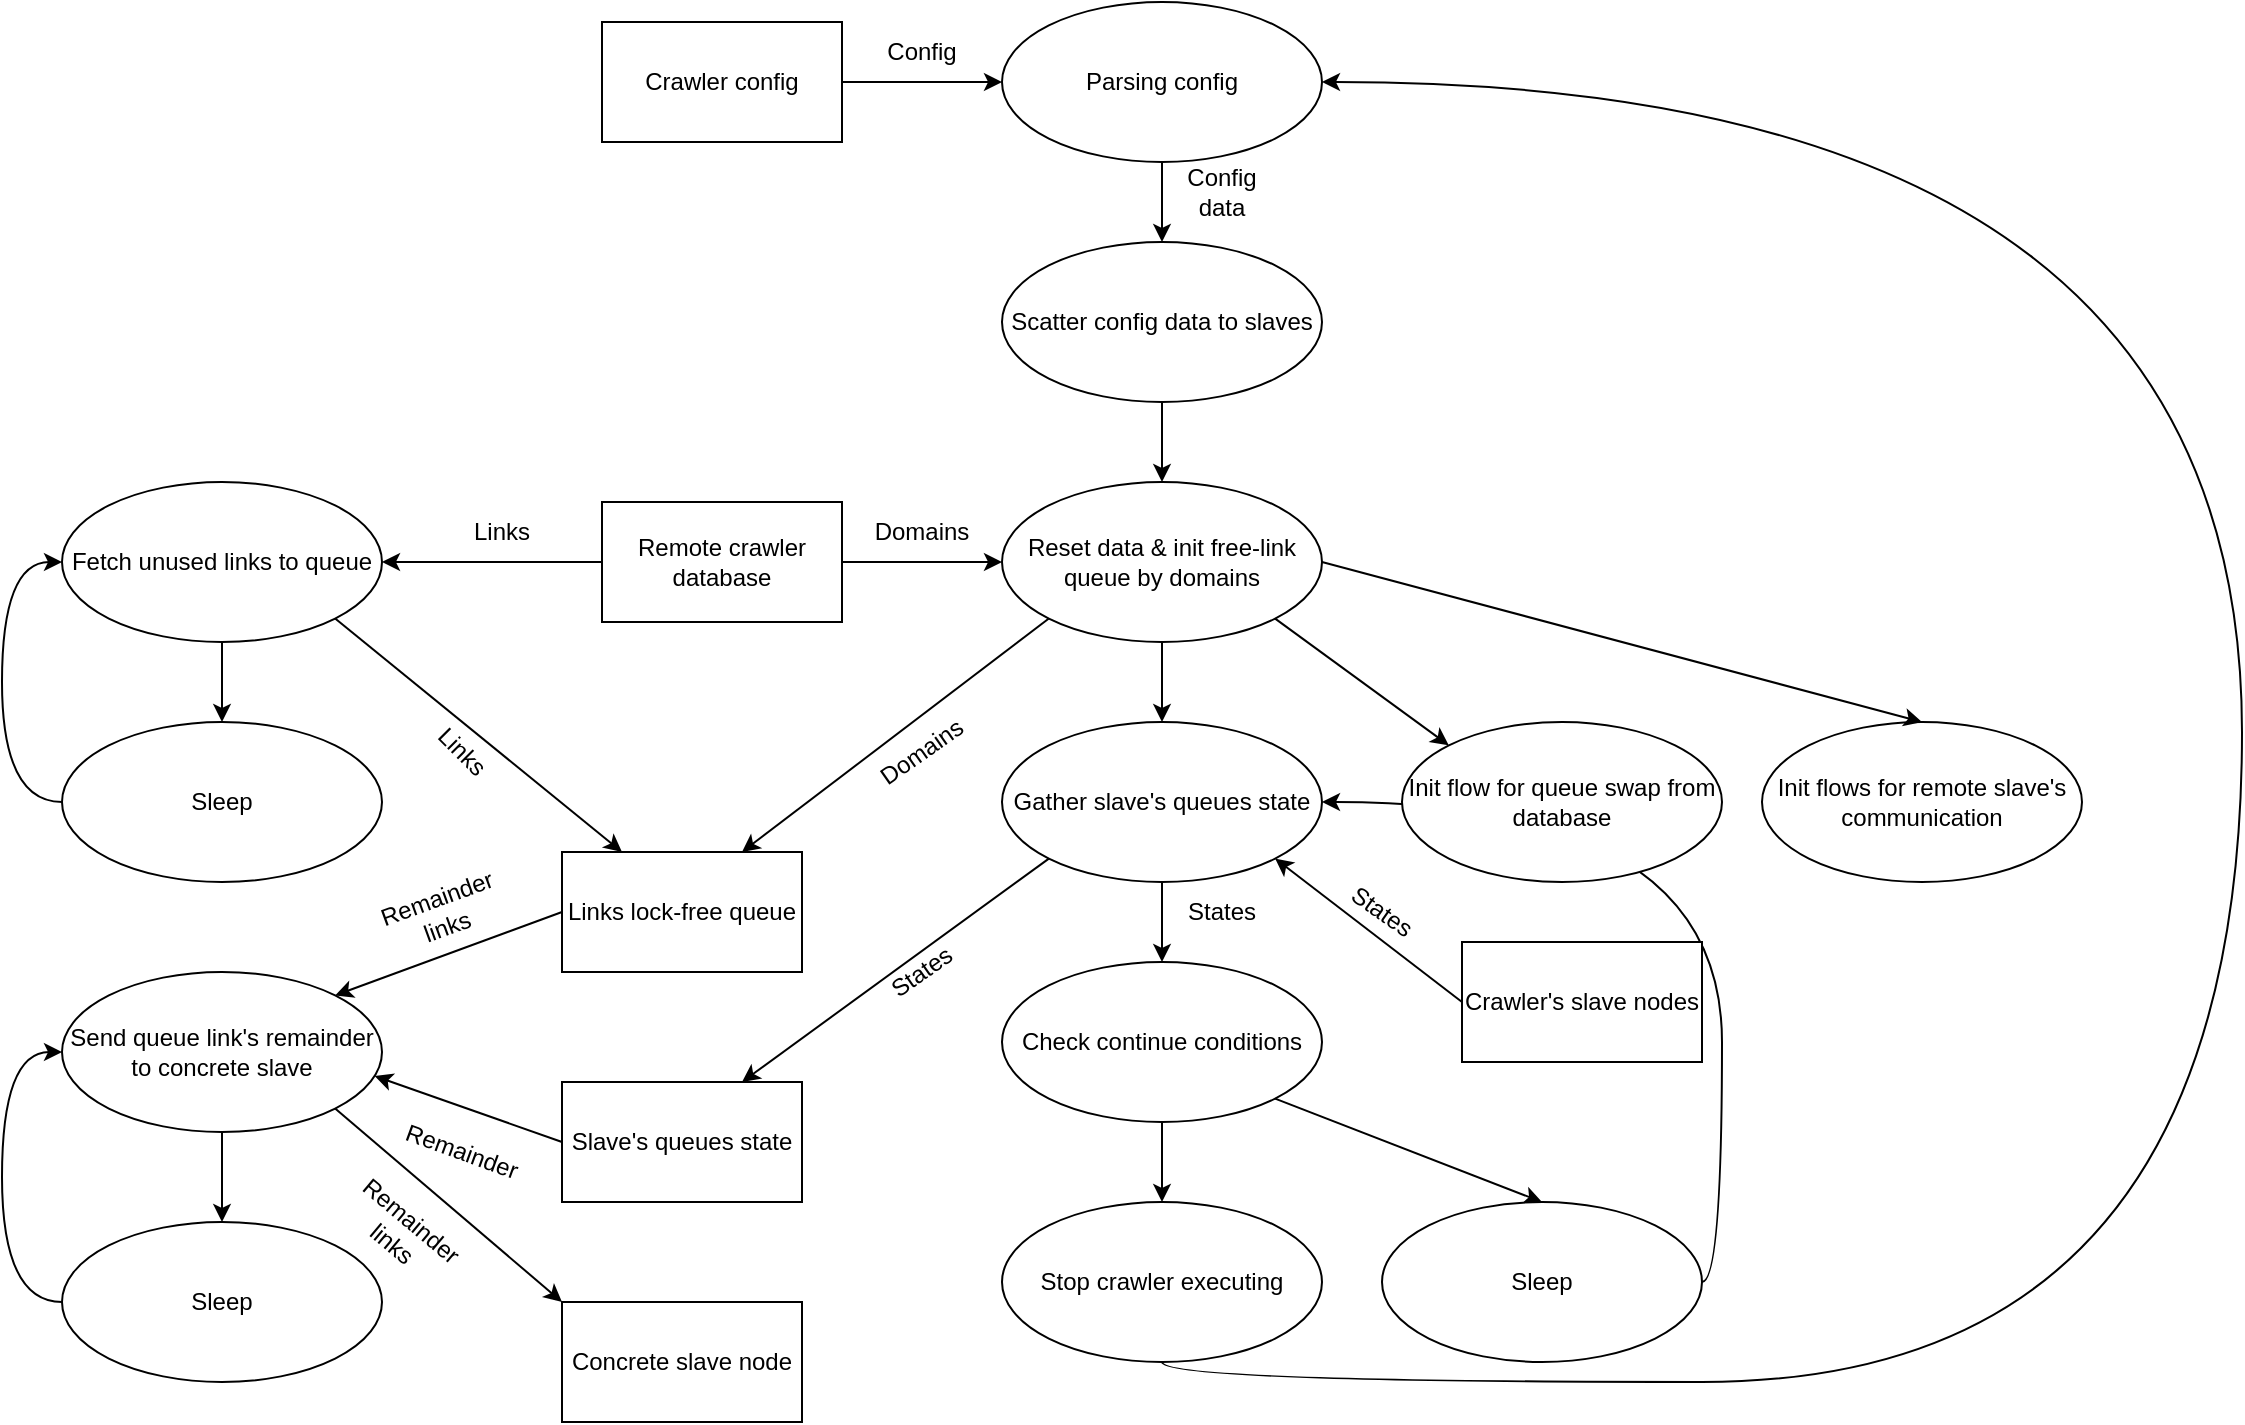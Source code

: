 <mxfile version="23.1.5" type="device">
  <diagram name="Страница — 1" id="1ebFR7RSXdCgtb4vYkuX">
    <mxGraphModel dx="2261" dy="844" grid="1" gridSize="10" guides="1" tooltips="1" connect="1" arrows="1" fold="1" page="1" pageScale="1" pageWidth="827" pageHeight="1169" math="0" shadow="0">
      <root>
        <mxCell id="0" />
        <mxCell id="1" parent="0" />
        <mxCell id="S_NIkaMXWHnIOdFmVZkR-4" value="" style="endArrow=classic;html=1;rounded=0;exitX=1;exitY=0.5;exitDx=0;exitDy=0;entryX=1;entryY=0.5;entryDx=0;entryDy=0;edgeStyle=orthogonalEdgeStyle;curved=1;" edge="1" parent="1" source="8vypq18iTWvfo9bnn3R8-49" target="8vypq18iTWvfo9bnn3R8-25">
          <mxGeometry width="50" height="50" relative="1" as="geometry">
            <mxPoint x="410" y="960" as="sourcePoint" />
            <mxPoint x="460" y="910" as="targetPoint" />
          </mxGeometry>
        </mxCell>
        <mxCell id="8vypq18iTWvfo9bnn3R8-1" value="Crawler config" style="rounded=0;whiteSpace=wrap;html=1;" parent="1" vertex="1">
          <mxGeometry x="110" y="170" width="120" height="60" as="geometry" />
        </mxCell>
        <mxCell id="8vypq18iTWvfo9bnn3R8-3" value="Parsing config" style="ellipse;whiteSpace=wrap;html=1;" parent="1" vertex="1">
          <mxGeometry x="310" y="160" width="160" height="80" as="geometry" />
        </mxCell>
        <mxCell id="8vypq18iTWvfo9bnn3R8-4" value="" style="endArrow=classic;html=1;rounded=0;exitX=1;exitY=0.5;exitDx=0;exitDy=0;entryX=0;entryY=0.5;entryDx=0;entryDy=0;" parent="1" source="8vypq18iTWvfo9bnn3R8-1" target="8vypq18iTWvfo9bnn3R8-3" edge="1">
          <mxGeometry width="50" height="50" relative="1" as="geometry">
            <mxPoint x="230" y="450" as="sourcePoint" />
            <mxPoint x="300" y="260" as="targetPoint" />
          </mxGeometry>
        </mxCell>
        <mxCell id="8vypq18iTWvfo9bnn3R8-5" value="Config" style="text;html=1;strokeColor=none;fillColor=none;align=center;verticalAlign=middle;whiteSpace=wrap;rounded=0;" parent="1" vertex="1">
          <mxGeometry x="240" y="170" width="60" height="30" as="geometry" />
        </mxCell>
        <mxCell id="8vypq18iTWvfo9bnn3R8-6" value="" style="endArrow=classic;html=1;rounded=0;exitX=0.5;exitY=1;exitDx=0;exitDy=0;entryX=0.5;entryY=0;entryDx=0;entryDy=0;" parent="1" source="8vypq18iTWvfo9bnn3R8-3" target="8vypq18iTWvfo9bnn3R8-7" edge="1">
          <mxGeometry width="50" height="50" relative="1" as="geometry">
            <mxPoint x="620" y="470" as="sourcePoint" />
            <mxPoint x="390" y="290" as="targetPoint" />
          </mxGeometry>
        </mxCell>
        <mxCell id="8vypq18iTWvfo9bnn3R8-7" value="Scatter config data to slaves" style="ellipse;whiteSpace=wrap;html=1;" parent="1" vertex="1">
          <mxGeometry x="310" y="280" width="160" height="80" as="geometry" />
        </mxCell>
        <mxCell id="8vypq18iTWvfo9bnn3R8-8" value="Config data" style="text;html=1;strokeColor=none;fillColor=none;align=center;verticalAlign=middle;whiteSpace=wrap;rounded=0;" parent="1" vertex="1">
          <mxGeometry x="390" y="240" width="60" height="30" as="geometry" />
        </mxCell>
        <mxCell id="8vypq18iTWvfo9bnn3R8-9" value="Reset data &amp;amp; init free-link queue by domains" style="ellipse;whiteSpace=wrap;html=1;" parent="1" vertex="1">
          <mxGeometry x="310" y="400" width="160" height="80" as="geometry" />
        </mxCell>
        <mxCell id="8vypq18iTWvfo9bnn3R8-10" value="" style="endArrow=classic;html=1;rounded=0;exitX=0.5;exitY=1;exitDx=0;exitDy=0;entryX=0.5;entryY=0;entryDx=0;entryDy=0;" parent="1" source="8vypq18iTWvfo9bnn3R8-7" target="8vypq18iTWvfo9bnn3R8-9" edge="1">
          <mxGeometry width="50" height="50" relative="1" as="geometry">
            <mxPoint x="300" y="600" as="sourcePoint" />
            <mxPoint x="350" y="550" as="targetPoint" />
          </mxGeometry>
        </mxCell>
        <mxCell id="8vypq18iTWvfo9bnn3R8-11" value="Remote crawler database" style="rounded=0;whiteSpace=wrap;html=1;" parent="1" vertex="1">
          <mxGeometry x="110" y="410" width="120" height="60" as="geometry" />
        </mxCell>
        <mxCell id="8vypq18iTWvfo9bnn3R8-12" value="" style="endArrow=classic;html=1;rounded=0;entryX=0;entryY=0.5;entryDx=0;entryDy=0;exitX=1;exitY=0.5;exitDx=0;exitDy=0;" parent="1" source="8vypq18iTWvfo9bnn3R8-11" target="8vypq18iTWvfo9bnn3R8-9" edge="1">
          <mxGeometry width="50" height="50" relative="1" as="geometry">
            <mxPoint x="210" y="540" as="sourcePoint" />
            <mxPoint x="260" y="490" as="targetPoint" />
          </mxGeometry>
        </mxCell>
        <mxCell id="8vypq18iTWvfo9bnn3R8-13" value="Domains" style="text;html=1;strokeColor=none;fillColor=none;align=center;verticalAlign=middle;whiteSpace=wrap;rounded=0;" parent="1" vertex="1">
          <mxGeometry x="240" y="410" width="60" height="30" as="geometry" />
        </mxCell>
        <mxCell id="8vypq18iTWvfo9bnn3R8-16" value="Links lock-free queue" style="rounded=0;whiteSpace=wrap;html=1;" parent="1" vertex="1">
          <mxGeometry x="90" y="585" width="120" height="60" as="geometry" />
        </mxCell>
        <mxCell id="8vypq18iTWvfo9bnn3R8-17" value="Slave&#39;s queues state" style="rounded=0;whiteSpace=wrap;html=1;" parent="1" vertex="1">
          <mxGeometry x="90" y="700" width="120" height="60" as="geometry" />
        </mxCell>
        <mxCell id="8vypq18iTWvfo9bnn3R8-18" value="" style="endArrow=classic;html=1;rounded=0;exitX=0;exitY=1;exitDx=0;exitDy=0;entryX=0.75;entryY=0;entryDx=0;entryDy=0;" parent="1" source="8vypq18iTWvfo9bnn3R8-9" target="8vypq18iTWvfo9bnn3R8-16" edge="1">
          <mxGeometry width="50" height="50" relative="1" as="geometry">
            <mxPoint x="330" y="610" as="sourcePoint" />
            <mxPoint x="380" y="560" as="targetPoint" />
          </mxGeometry>
        </mxCell>
        <mxCell id="8vypq18iTWvfo9bnn3R8-19" value="Domains" style="text;html=1;strokeColor=none;fillColor=none;align=center;verticalAlign=middle;whiteSpace=wrap;rounded=0;rotation=-35;" parent="1" vertex="1">
          <mxGeometry x="240" y="520" width="60" height="30" as="geometry" />
        </mxCell>
        <mxCell id="8vypq18iTWvfo9bnn3R8-21" value="Init flow for queue swap from database" style="ellipse;whiteSpace=wrap;html=1;" parent="1" vertex="1">
          <mxGeometry x="510" y="520" width="160" height="80" as="geometry" />
        </mxCell>
        <mxCell id="8vypq18iTWvfo9bnn3R8-22" value="Init flows for remote slave&#39;s communication" style="ellipse;whiteSpace=wrap;html=1;" parent="1" vertex="1">
          <mxGeometry x="690" y="520" width="160" height="80" as="geometry" />
        </mxCell>
        <mxCell id="8vypq18iTWvfo9bnn3R8-23" value="" style="endArrow=classic;html=1;rounded=0;exitX=1;exitY=1;exitDx=0;exitDy=0;entryX=0;entryY=0;entryDx=0;entryDy=0;" parent="1" source="8vypq18iTWvfo9bnn3R8-9" target="8vypq18iTWvfo9bnn3R8-21" edge="1">
          <mxGeometry width="50" height="50" relative="1" as="geometry">
            <mxPoint x="460" y="800" as="sourcePoint" />
            <mxPoint x="510" y="750" as="targetPoint" />
          </mxGeometry>
        </mxCell>
        <mxCell id="8vypq18iTWvfo9bnn3R8-24" value="" style="endArrow=classic;html=1;rounded=0;exitX=1;exitY=0.5;exitDx=0;exitDy=0;entryX=0.5;entryY=0;entryDx=0;entryDy=0;" parent="1" source="8vypq18iTWvfo9bnn3R8-9" target="8vypq18iTWvfo9bnn3R8-22" edge="1">
          <mxGeometry width="50" height="50" relative="1" as="geometry">
            <mxPoint x="550" y="790" as="sourcePoint" />
            <mxPoint x="600" y="740" as="targetPoint" />
          </mxGeometry>
        </mxCell>
        <mxCell id="8vypq18iTWvfo9bnn3R8-25" value="Gather slave&#39;s queues state" style="ellipse;whiteSpace=wrap;html=1;" parent="1" vertex="1">
          <mxGeometry x="310" y="520" width="160" height="80" as="geometry" />
        </mxCell>
        <mxCell id="8vypq18iTWvfo9bnn3R8-26" value="" style="endArrow=classic;html=1;rounded=0;entryX=0.5;entryY=0;entryDx=0;entryDy=0;" parent="1" target="8vypq18iTWvfo9bnn3R8-25" edge="1">
          <mxGeometry width="50" height="50" relative="1" as="geometry">
            <mxPoint x="390" y="480" as="sourcePoint" />
            <mxPoint x="500" y="710" as="targetPoint" />
          </mxGeometry>
        </mxCell>
        <mxCell id="8vypq18iTWvfo9bnn3R8-27" value="" style="endArrow=classic;html=1;rounded=0;exitX=0;exitY=1;exitDx=0;exitDy=0;entryX=0.75;entryY=0;entryDx=0;entryDy=0;" parent="1" source="8vypq18iTWvfo9bnn3R8-25" target="8vypq18iTWvfo9bnn3R8-17" edge="1">
          <mxGeometry width="50" height="50" relative="1" as="geometry">
            <mxPoint x="400" y="750" as="sourcePoint" />
            <mxPoint x="450" y="700" as="targetPoint" />
          </mxGeometry>
        </mxCell>
        <mxCell id="8vypq18iTWvfo9bnn3R8-28" value="States" style="text;html=1;strokeColor=none;fillColor=none;align=center;verticalAlign=middle;whiteSpace=wrap;rounded=0;rotation=-35;" parent="1" vertex="1">
          <mxGeometry x="240" y="630" width="60" height="30" as="geometry" />
        </mxCell>
        <mxCell id="8vypq18iTWvfo9bnn3R8-29" value="" style="endArrow=classic;html=1;rounded=0;exitX=0.5;exitY=1;exitDx=0;exitDy=0;entryX=0.5;entryY=0;entryDx=0;entryDy=0;" parent="1" source="8vypq18iTWvfo9bnn3R8-25" target="8vypq18iTWvfo9bnn3R8-30" edge="1">
          <mxGeometry width="50" height="50" relative="1" as="geometry">
            <mxPoint x="450" y="740" as="sourcePoint" />
            <mxPoint x="390" y="640" as="targetPoint" />
          </mxGeometry>
        </mxCell>
        <mxCell id="8vypq18iTWvfo9bnn3R8-30" value="Check continue conditions" style="ellipse;whiteSpace=wrap;html=1;" parent="1" vertex="1">
          <mxGeometry x="310" y="640" width="160" height="80" as="geometry" />
        </mxCell>
        <mxCell id="8vypq18iTWvfo9bnn3R8-31" value="States" style="text;html=1;strokeColor=none;fillColor=none;align=center;verticalAlign=middle;whiteSpace=wrap;rounded=0;rotation=0;" parent="1" vertex="1">
          <mxGeometry x="390" y="600" width="60" height="30" as="geometry" />
        </mxCell>
        <mxCell id="8vypq18iTWvfo9bnn3R8-32" value="" style="endArrow=classic;html=1;rounded=0;exitX=1;exitY=1;exitDx=0;exitDy=0;entryX=0.5;entryY=0;entryDx=0;entryDy=0;" parent="1" source="8vypq18iTWvfo9bnn3R8-30" target="8vypq18iTWvfo9bnn3R8-49" edge="1">
          <mxGeometry width="50" height="50" relative="1" as="geometry">
            <mxPoint x="390" y="820" as="sourcePoint" />
            <mxPoint x="390" y="760" as="targetPoint" />
          </mxGeometry>
        </mxCell>
        <mxCell id="8vypq18iTWvfo9bnn3R8-40" value="Fetch unused links to queue" style="ellipse;whiteSpace=wrap;html=1;" parent="1" vertex="1">
          <mxGeometry x="-160" y="400" width="160" height="80" as="geometry" />
        </mxCell>
        <mxCell id="8vypq18iTWvfo9bnn3R8-41" value="" style="endArrow=classic;html=1;rounded=0;exitX=0;exitY=0.5;exitDx=0;exitDy=0;entryX=1;entryY=0.5;entryDx=0;entryDy=0;" parent="1" source="8vypq18iTWvfo9bnn3R8-11" target="8vypq18iTWvfo9bnn3R8-40" edge="1">
          <mxGeometry width="50" height="50" relative="1" as="geometry">
            <mxPoint x="-100" y="620" as="sourcePoint" />
            <mxPoint x="-50" y="570" as="targetPoint" />
          </mxGeometry>
        </mxCell>
        <mxCell id="8vypq18iTWvfo9bnn3R8-42" value="" style="endArrow=classic;html=1;rounded=0;exitX=1;exitY=1;exitDx=0;exitDy=0;entryX=0.25;entryY=0;entryDx=0;entryDy=0;" parent="1" source="8vypq18iTWvfo9bnn3R8-40" target="8vypq18iTWvfo9bnn3R8-16" edge="1">
          <mxGeometry width="50" height="50" relative="1" as="geometry">
            <mxPoint x="-90" y="610" as="sourcePoint" />
            <mxPoint x="-40" y="560" as="targetPoint" />
          </mxGeometry>
        </mxCell>
        <mxCell id="8vypq18iTWvfo9bnn3R8-43" value="Links" style="text;html=1;strokeColor=none;fillColor=none;align=center;verticalAlign=middle;whiteSpace=wrap;rounded=0;rotation=45;" parent="1" vertex="1">
          <mxGeometry x="10" y="522.5" width="60" height="25" as="geometry" />
        </mxCell>
        <mxCell id="8vypq18iTWvfo9bnn3R8-44" value="Links" style="text;html=1;strokeColor=none;fillColor=none;align=center;verticalAlign=middle;whiteSpace=wrap;rounded=0;" parent="1" vertex="1">
          <mxGeometry x="30" y="410" width="60" height="30" as="geometry" />
        </mxCell>
        <mxCell id="8vypq18iTWvfo9bnn3R8-46" value="" style="endArrow=classic;html=1;rounded=0;exitX=0.5;exitY=1;exitDx=0;exitDy=0;entryX=0.5;entryY=0;entryDx=0;entryDy=0;" parent="1" source="8vypq18iTWvfo9bnn3R8-40" target="8vypq18iTWvfo9bnn3R8-47" edge="1">
          <mxGeometry width="50" height="50" relative="1" as="geometry">
            <mxPoint x="-230" y="650" as="sourcePoint" />
            <mxPoint x="-80" y="520" as="targetPoint" />
          </mxGeometry>
        </mxCell>
        <mxCell id="8vypq18iTWvfo9bnn3R8-47" value="Sleep" style="ellipse;whiteSpace=wrap;html=1;" parent="1" vertex="1">
          <mxGeometry x="-160" y="520" width="160" height="80" as="geometry" />
        </mxCell>
        <mxCell id="8vypq18iTWvfo9bnn3R8-48" value="Stop crawler executing" style="ellipse;whiteSpace=wrap;html=1;" parent="1" vertex="1">
          <mxGeometry x="310" y="760" width="160" height="80" as="geometry" />
        </mxCell>
        <mxCell id="8vypq18iTWvfo9bnn3R8-49" value="Sleep" style="ellipse;whiteSpace=wrap;html=1;" parent="1" vertex="1">
          <mxGeometry x="500" y="760" width="160" height="80" as="geometry" />
        </mxCell>
        <mxCell id="8vypq18iTWvfo9bnn3R8-50" value="" style="endArrow=classic;html=1;rounded=0;exitX=0.5;exitY=1;exitDx=0;exitDy=0;entryX=0.5;entryY=0;entryDx=0;entryDy=0;" parent="1" source="8vypq18iTWvfo9bnn3R8-30" target="8vypq18iTWvfo9bnn3R8-48" edge="1">
          <mxGeometry width="50" height="50" relative="1" as="geometry">
            <mxPoint x="210" y="920" as="sourcePoint" />
            <mxPoint x="260" y="870" as="targetPoint" />
          </mxGeometry>
        </mxCell>
        <mxCell id="8vypq18iTWvfo9bnn3R8-51" value="Send queue link&#39;s remainder to concrete slave" style="ellipse;whiteSpace=wrap;html=1;" parent="1" vertex="1">
          <mxGeometry x="-160" y="645" width="160" height="80" as="geometry" />
        </mxCell>
        <mxCell id="8vypq18iTWvfo9bnn3R8-52" value="" style="endArrow=classic;html=1;rounded=0;entryX=0.977;entryY=0.65;entryDx=0;entryDy=0;entryPerimeter=0;exitX=0;exitY=0.5;exitDx=0;exitDy=0;" parent="1" source="8vypq18iTWvfo9bnn3R8-17" target="8vypq18iTWvfo9bnn3R8-51" edge="1">
          <mxGeometry width="50" height="50" relative="1" as="geometry">
            <mxPoint x="10" y="860" as="sourcePoint" />
            <mxPoint x="60" y="810" as="targetPoint" />
          </mxGeometry>
        </mxCell>
        <mxCell id="8vypq18iTWvfo9bnn3R8-53" value="Remainder" style="text;html=1;strokeColor=none;fillColor=none;align=center;verticalAlign=middle;whiteSpace=wrap;rounded=0;rotation=20;" parent="1" vertex="1">
          <mxGeometry x="10" y="720" width="60" height="30" as="geometry" />
        </mxCell>
        <mxCell id="8vypq18iTWvfo9bnn3R8-54" value="" style="endArrow=classic;html=1;rounded=0;exitX=0;exitY=0.5;exitDx=0;exitDy=0;entryX=1;entryY=0;entryDx=0;entryDy=0;" parent="1" source="8vypq18iTWvfo9bnn3R8-16" target="8vypq18iTWvfo9bnn3R8-51" edge="1">
          <mxGeometry width="50" height="50" relative="1" as="geometry">
            <mxPoint x="120" y="680" as="sourcePoint" />
            <mxPoint x="170" y="630" as="targetPoint" />
          </mxGeometry>
        </mxCell>
        <mxCell id="8vypq18iTWvfo9bnn3R8-56" value="Remainder links" style="text;html=1;strokeColor=none;fillColor=none;align=center;verticalAlign=middle;whiteSpace=wrap;rounded=0;rotation=-20;" parent="1" vertex="1">
          <mxGeometry y="600" width="60" height="30" as="geometry" />
        </mxCell>
        <mxCell id="8vypq18iTWvfo9bnn3R8-57" value="Crawler&#39;s slave nodes" style="rounded=0;whiteSpace=wrap;html=1;" parent="1" vertex="1">
          <mxGeometry x="540" y="630" width="120" height="60" as="geometry" />
        </mxCell>
        <mxCell id="8vypq18iTWvfo9bnn3R8-58" value="" style="endArrow=classic;html=1;rounded=0;exitX=0;exitY=0.5;exitDx=0;exitDy=0;entryX=1;entryY=1;entryDx=0;entryDy=0;" parent="1" source="8vypq18iTWvfo9bnn3R8-57" target="8vypq18iTWvfo9bnn3R8-25" edge="1">
          <mxGeometry width="50" height="50" relative="1" as="geometry">
            <mxPoint x="260" y="1010" as="sourcePoint" />
            <mxPoint x="310" y="960" as="targetPoint" />
          </mxGeometry>
        </mxCell>
        <mxCell id="8vypq18iTWvfo9bnn3R8-59" value="States" style="text;html=1;strokeColor=none;fillColor=none;align=center;verticalAlign=middle;whiteSpace=wrap;rounded=0;rotation=35;" parent="1" vertex="1">
          <mxGeometry x="470" y="605" width="60" height="20" as="geometry" />
        </mxCell>
        <mxCell id="8vypq18iTWvfo9bnn3R8-60" value="Concrete slave node" style="rounded=0;whiteSpace=wrap;html=1;" parent="1" vertex="1">
          <mxGeometry x="90" y="810" width="120" height="60" as="geometry" />
        </mxCell>
        <mxCell id="8vypq18iTWvfo9bnn3R8-61" value="" style="endArrow=classic;html=1;rounded=0;exitX=1;exitY=1;exitDx=0;exitDy=0;entryX=0;entryY=0;entryDx=0;entryDy=0;" parent="1" source="8vypq18iTWvfo9bnn3R8-51" target="8vypq18iTWvfo9bnn3R8-60" edge="1">
          <mxGeometry width="50" height="50" relative="1" as="geometry">
            <mxPoint x="-300" y="820" as="sourcePoint" />
            <mxPoint x="-250" y="770" as="targetPoint" />
          </mxGeometry>
        </mxCell>
        <mxCell id="8vypq18iTWvfo9bnn3R8-62" value="Remainder links" style="text;html=1;strokeColor=none;fillColor=none;align=center;verticalAlign=middle;whiteSpace=wrap;rounded=0;rotation=40;" parent="1" vertex="1">
          <mxGeometry x="-20" y="760" width="60" height="30" as="geometry" />
        </mxCell>
        <mxCell id="8vypq18iTWvfo9bnn3R8-63" value="Sleep" style="ellipse;whiteSpace=wrap;html=1;" parent="1" vertex="1">
          <mxGeometry x="-160" y="770" width="160" height="80" as="geometry" />
        </mxCell>
        <mxCell id="8vypq18iTWvfo9bnn3R8-66" value="" style="endArrow=classic;html=1;rounded=0;exitX=0.5;exitY=1;exitDx=0;exitDy=0;entryX=0.5;entryY=0;entryDx=0;entryDy=0;" parent="1" source="8vypq18iTWvfo9bnn3R8-51" target="8vypq18iTWvfo9bnn3R8-63" edge="1">
          <mxGeometry width="50" height="50" relative="1" as="geometry">
            <mxPoint x="-330" y="870" as="sourcePoint" />
            <mxPoint x="-280" y="820" as="targetPoint" />
          </mxGeometry>
        </mxCell>
        <mxCell id="S_NIkaMXWHnIOdFmVZkR-2" value="" style="endArrow=classic;html=1;rounded=0;entryX=0;entryY=0.5;entryDx=0;entryDy=0;exitX=0;exitY=0.5;exitDx=0;exitDy=0;edgeStyle=orthogonalEdgeStyle;curved=1;" edge="1" parent="1" source="8vypq18iTWvfo9bnn3R8-63" target="8vypq18iTWvfo9bnn3R8-51">
          <mxGeometry width="50" height="50" relative="1" as="geometry">
            <mxPoint x="-230" y="830" as="sourcePoint" />
            <mxPoint x="-180" y="780" as="targetPoint" />
            <Array as="points">
              <mxPoint x="-190" y="810" />
              <mxPoint x="-190" y="685" />
            </Array>
          </mxGeometry>
        </mxCell>
        <mxCell id="S_NIkaMXWHnIOdFmVZkR-3" value="" style="endArrow=classic;html=1;rounded=0;entryX=0;entryY=0.5;entryDx=0;entryDy=0;exitX=0;exitY=0.5;exitDx=0;exitDy=0;edgeStyle=orthogonalEdgeStyle;curved=1;" edge="1" parent="1" source="8vypq18iTWvfo9bnn3R8-47" target="8vypq18iTWvfo9bnn3R8-40">
          <mxGeometry width="50" height="50" relative="1" as="geometry">
            <mxPoint x="-270" y="590" as="sourcePoint" />
            <mxPoint x="-220" y="540" as="targetPoint" />
            <Array as="points">
              <mxPoint x="-190" y="560" />
              <mxPoint x="-190" y="440" />
            </Array>
          </mxGeometry>
        </mxCell>
        <mxCell id="S_NIkaMXWHnIOdFmVZkR-5" value="" style="endArrow=classic;html=1;rounded=0;exitX=0.5;exitY=1;exitDx=0;exitDy=0;entryX=1;entryY=0.5;entryDx=0;entryDy=0;edgeStyle=orthogonalEdgeStyle;curved=1;" edge="1" parent="1" source="8vypq18iTWvfo9bnn3R8-48" target="8vypq18iTWvfo9bnn3R8-3">
          <mxGeometry width="50" height="50" relative="1" as="geometry">
            <mxPoint x="490" y="950" as="sourcePoint" />
            <mxPoint x="540" y="900" as="targetPoint" />
            <Array as="points">
              <mxPoint x="390" y="850" />
              <mxPoint x="930" y="850" />
              <mxPoint x="930" y="200" />
            </Array>
          </mxGeometry>
        </mxCell>
      </root>
    </mxGraphModel>
  </diagram>
</mxfile>
